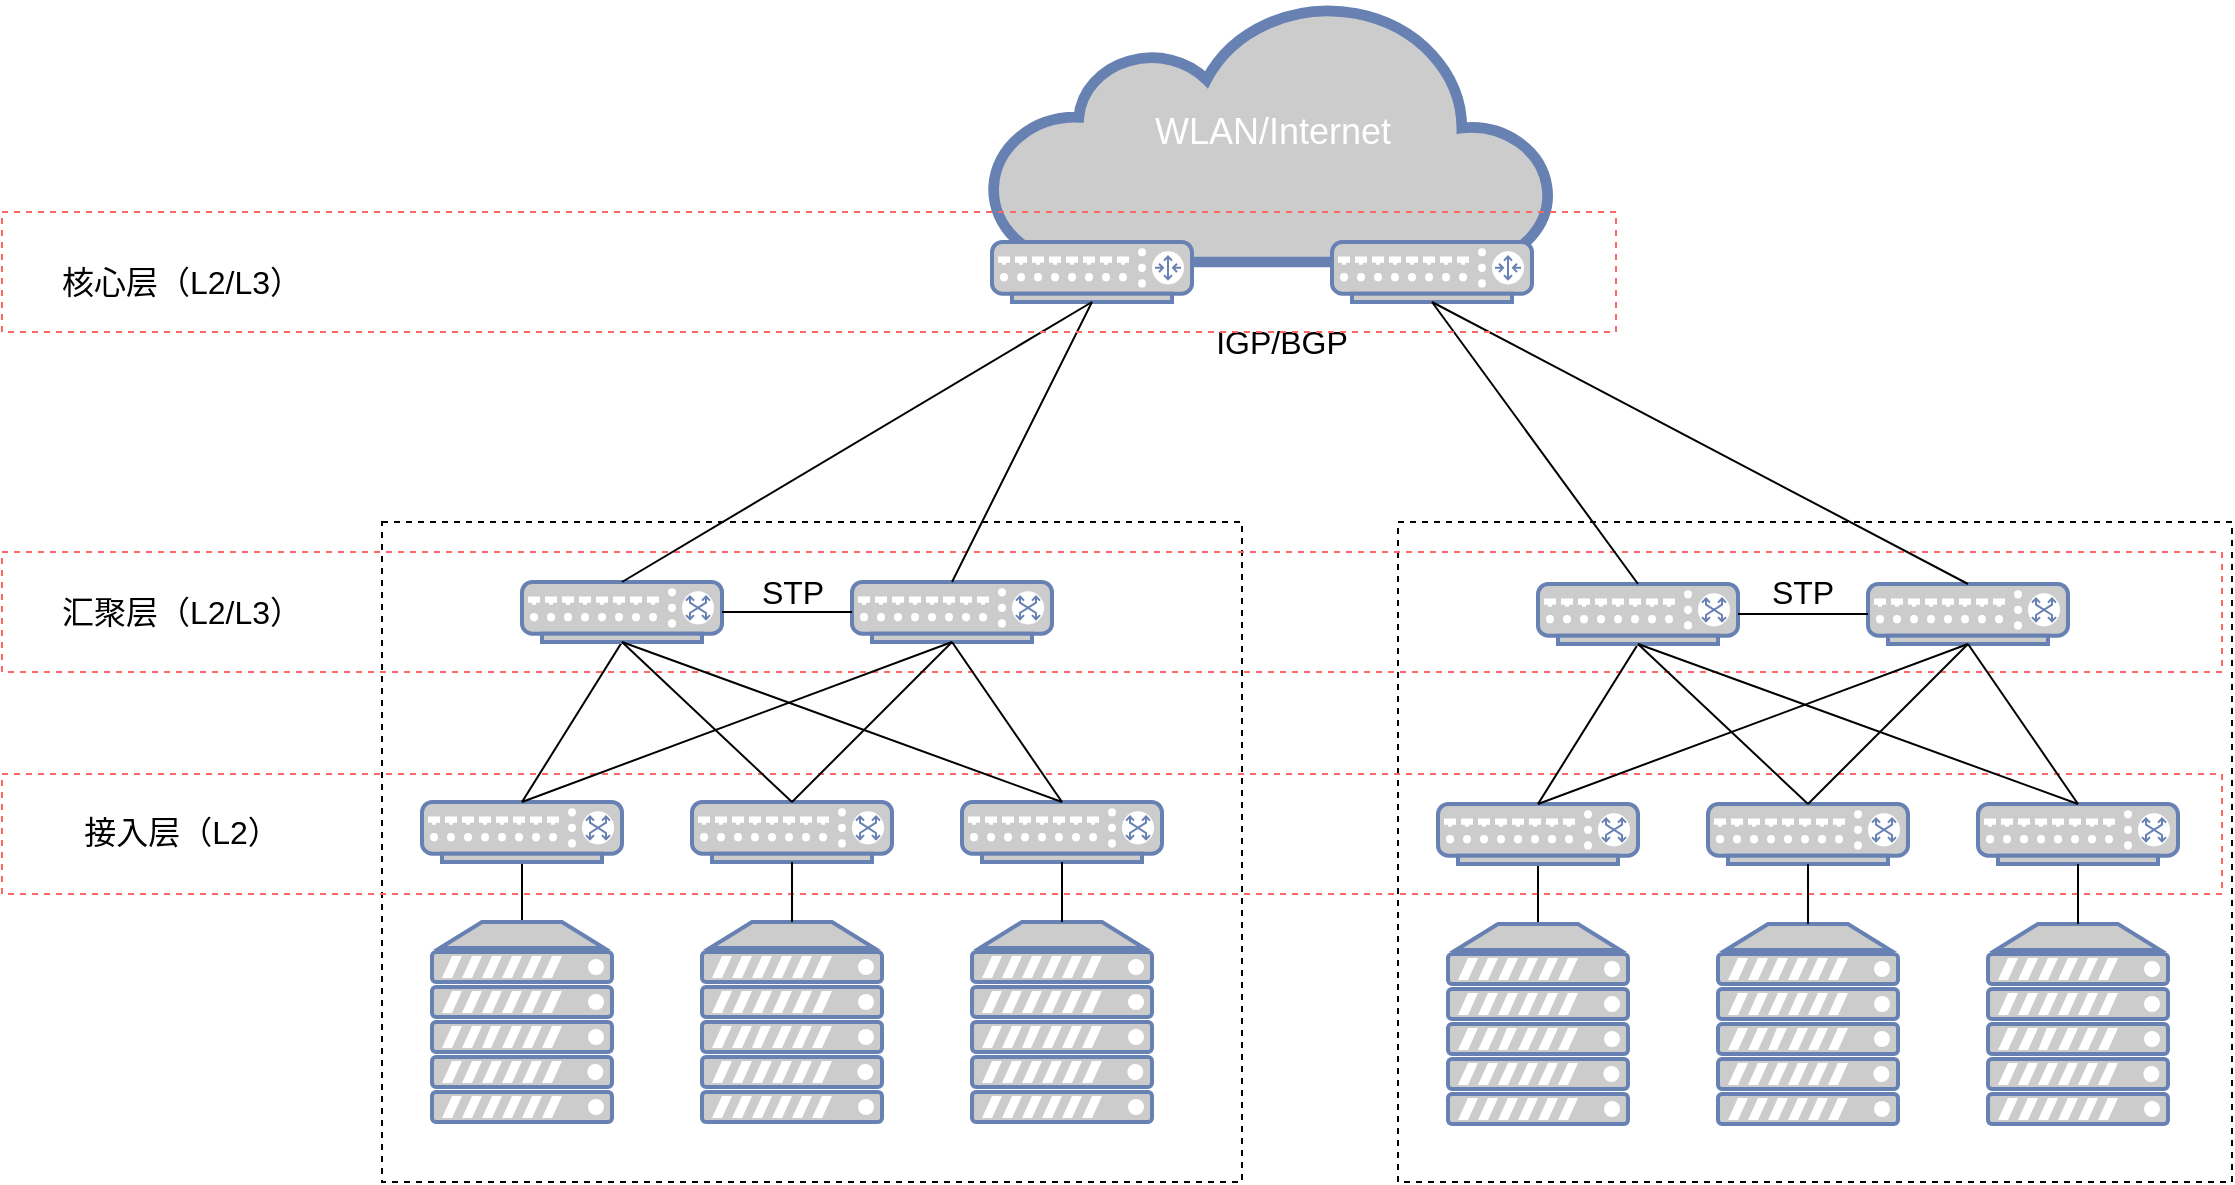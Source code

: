 <mxfile version="12.1.7" type="device" pages="1"><diagram id="f-Fq0FIVN2saVsb19kVs" name="Page-1"><mxGraphModel dx="1106" dy="830" grid="1" gridSize="10" guides="1" tooltips="1" connect="1" arrows="1" fold="1" page="1" pageScale="1" pageWidth="3300" pageHeight="4681" math="0" shadow="0"><root><mxCell id="0"/><mxCell id="1" parent="0"/><mxCell id="kEWV6cKSO3nEJJegz4op-60" value="" style="rounded=0;whiteSpace=wrap;html=1;fillColor=none;dashed=1;" vertex="1" parent="1"><mxGeometry x="708" y="290" width="417" height="330" as="geometry"/></mxCell><mxCell id="kEWV6cKSO3nEJJegz4op-59" value="" style="rounded=0;whiteSpace=wrap;html=1;fillColor=none;dashed=1;" vertex="1" parent="1"><mxGeometry x="200" y="290" width="430" height="330" as="geometry"/></mxCell><mxCell id="kEWV6cKSO3nEJJegz4op-67" value="" style="rounded=0;whiteSpace=wrap;html=1;dashed=1;fillColor=none;strokeColor=#FF6666;" vertex="1" parent="1"><mxGeometry x="10" y="305" width="1110" height="60" as="geometry"/></mxCell><mxCell id="kEWV6cKSO3nEJJegz4op-66" value="" style="rounded=0;whiteSpace=wrap;html=1;dashed=1;fillColor=none;strokeColor=#FF6666;" vertex="1" parent="1"><mxGeometry x="10" y="416" width="1110" height="60" as="geometry"/></mxCell><mxCell id="kEWV6cKSO3nEJJegz4op-28" value="" style="edgeStyle=orthogonalEdgeStyle;rounded=0;orthogonalLoop=1;jettySize=auto;html=1;endArrow=none;endFill=0;" edge="1" parent="1" source="kEWV6cKSO3nEJJegz4op-15" target="kEWV6cKSO3nEJJegz4op-16"><mxGeometry relative="1" as="geometry"/></mxCell><mxCell id="kEWV6cKSO3nEJJegz4op-15" value="" style="fontColor=#0066CC;verticalAlign=top;verticalLabelPosition=bottom;labelPosition=center;align=center;html=1;outlineConnect=0;fillColor=#CCCCCC;strokeColor=#6881B3;gradientColor=none;gradientDirection=north;strokeWidth=2;shape=mxgraph.networks.switch;" vertex="1" parent="1"><mxGeometry x="220" y="430" width="100" height="30" as="geometry"/></mxCell><mxCell id="kEWV6cKSO3nEJJegz4op-16" value="" style="fontColor=#0066CC;verticalAlign=top;verticalLabelPosition=bottom;labelPosition=center;align=center;html=1;outlineConnect=0;fillColor=#CCCCCC;strokeColor=#6881B3;gradientColor=none;gradientDirection=north;strokeWidth=2;shape=mxgraph.networks.server;" vertex="1" parent="1"><mxGeometry x="225" y="490" width="90" height="100" as="geometry"/></mxCell><mxCell id="kEWV6cKSO3nEJJegz4op-18" value="" style="fontColor=#0066CC;verticalAlign=top;verticalLabelPosition=bottom;labelPosition=center;align=center;html=1;outlineConnect=0;fillColor=#CCCCCC;strokeColor=#6881B3;gradientColor=none;gradientDirection=north;strokeWidth=2;shape=mxgraph.networks.server;" vertex="1" parent="1"><mxGeometry x="360" y="490" width="90" height="100" as="geometry"/></mxCell><mxCell id="kEWV6cKSO3nEJJegz4op-19" value="&lt;font style=&quot;font-size: 18px&quot;&gt;WLAN/Internet&lt;/font&gt;" style="html=1;outlineConnect=0;fillColor=#CCCCCC;strokeColor=#6881B3;gradientColor=none;gradientDirection=north;strokeWidth=2;shape=mxgraph.networks.cloud;fontColor=#ffffff;" vertex="1" parent="1"><mxGeometry x="505" y="30" width="280" height="130" as="geometry"/></mxCell><mxCell id="kEWV6cKSO3nEJJegz4op-20" value="" style="fontColor=#0066CC;verticalAlign=top;verticalLabelPosition=bottom;labelPosition=center;align=center;html=1;outlineConnect=0;fillColor=#CCCCCC;strokeColor=#6881B3;gradientColor=none;gradientDirection=north;strokeWidth=2;shape=mxgraph.networks.switch;" vertex="1" parent="1"><mxGeometry x="355" y="430" width="100" height="30" as="geometry"/></mxCell><mxCell id="kEWV6cKSO3nEJJegz4op-14" value="" style="fontColor=#0066CC;verticalAlign=top;verticalLabelPosition=bottom;labelPosition=center;align=center;html=1;outlineConnect=0;fillColor=#CCCCCC;strokeColor=#6881B3;gradientColor=none;gradientDirection=north;strokeWidth=2;shape=mxgraph.networks.router;" vertex="1" parent="1"><mxGeometry x="505" y="150" width="100" height="30" as="geometry"/></mxCell><mxCell id="kEWV6cKSO3nEJJegz4op-21" value="" style="fontColor=#0066CC;verticalAlign=top;verticalLabelPosition=bottom;labelPosition=center;align=center;html=1;outlineConnect=0;fillColor=#CCCCCC;strokeColor=#6881B3;gradientColor=none;gradientDirection=north;strokeWidth=2;shape=mxgraph.networks.router;" vertex="1" parent="1"><mxGeometry x="675" y="150" width="100" height="30" as="geometry"/></mxCell><mxCell id="kEWV6cKSO3nEJJegz4op-22" value="" style="fontColor=#0066CC;verticalAlign=top;verticalLabelPosition=bottom;labelPosition=center;align=center;html=1;outlineConnect=0;fillColor=#CCCCCC;strokeColor=#6881B3;gradientColor=none;gradientDirection=north;strokeWidth=2;shape=mxgraph.networks.server;" vertex="1" parent="1"><mxGeometry x="495" y="490" width="90" height="100" as="geometry"/></mxCell><mxCell id="kEWV6cKSO3nEJJegz4op-23" value="" style="fontColor=#0066CC;verticalAlign=top;verticalLabelPosition=bottom;labelPosition=center;align=center;html=1;outlineConnect=0;fillColor=#CCCCCC;strokeColor=#6881B3;gradientColor=none;gradientDirection=north;strokeWidth=2;shape=mxgraph.networks.switch;" vertex="1" parent="1"><mxGeometry x="490" y="430" width="100" height="30" as="geometry"/></mxCell><mxCell id="kEWV6cKSO3nEJJegz4op-29" value="" style="rounded=0;orthogonalLoop=1;jettySize=auto;html=1;endArrow=none;endFill=0;exitX=0.5;exitY=1;exitDx=0;exitDy=0;exitPerimeter=0;entryX=0.5;entryY=0;entryDx=0;entryDy=0;entryPerimeter=0;" edge="1" parent="1" source="kEWV6cKSO3nEJJegz4op-25" target="kEWV6cKSO3nEJJegz4op-15"><mxGeometry relative="1" as="geometry"/></mxCell><mxCell id="kEWV6cKSO3nEJJegz4op-25" value="" style="fontColor=#0066CC;verticalAlign=top;verticalLabelPosition=bottom;labelPosition=center;align=center;html=1;outlineConnect=0;fillColor=#CCCCCC;strokeColor=#6881B3;gradientColor=none;gradientDirection=north;strokeWidth=2;shape=mxgraph.networks.switch;" vertex="1" parent="1"><mxGeometry x="270" y="320" width="100" height="30" as="geometry"/></mxCell><mxCell id="kEWV6cKSO3nEJJegz4op-26" value="" style="fontColor=#0066CC;verticalAlign=top;verticalLabelPosition=bottom;labelPosition=center;align=center;html=1;outlineConnect=0;fillColor=#CCCCCC;strokeColor=#6881B3;gradientColor=none;gradientDirection=north;strokeWidth=2;shape=mxgraph.networks.switch;" vertex="1" parent="1"><mxGeometry x="435" y="320" width="100" height="30" as="geometry"/></mxCell><mxCell id="kEWV6cKSO3nEJJegz4op-30" value="" style="rounded=0;orthogonalLoop=1;jettySize=auto;html=1;endArrow=none;endFill=0;exitX=0.5;exitY=1;exitDx=0;exitDy=0;exitPerimeter=0;entryX=0.5;entryY=0;entryDx=0;entryDy=0;entryPerimeter=0;" edge="1" parent="1" source="kEWV6cKSO3nEJJegz4op-25" target="kEWV6cKSO3nEJJegz4op-20"><mxGeometry relative="1" as="geometry"><mxPoint x="323.182" y="360" as="sourcePoint"/><mxPoint x="286.818" y="440" as="targetPoint"/></mxGeometry></mxCell><mxCell id="kEWV6cKSO3nEJJegz4op-31" value="" style="rounded=0;orthogonalLoop=1;jettySize=auto;html=1;endArrow=none;endFill=0;exitX=0.5;exitY=1;exitDx=0;exitDy=0;exitPerimeter=0;entryX=0.5;entryY=0;entryDx=0;entryDy=0;entryPerimeter=0;" edge="1" parent="1" source="kEWV6cKSO3nEJJegz4op-25" target="kEWV6cKSO3nEJJegz4op-23"><mxGeometry relative="1" as="geometry"><mxPoint x="333.182" y="370" as="sourcePoint"/><mxPoint x="296.818" y="450" as="targetPoint"/></mxGeometry></mxCell><mxCell id="kEWV6cKSO3nEJJegz4op-32" value="" style="rounded=0;orthogonalLoop=1;jettySize=auto;html=1;endArrow=none;endFill=0;entryX=0.5;entryY=0;entryDx=0;entryDy=0;entryPerimeter=0;exitX=0.5;exitY=1;exitDx=0;exitDy=0;exitPerimeter=0;" edge="1" parent="1" source="kEWV6cKSO3nEJJegz4op-26" target="kEWV6cKSO3nEJJegz4op-15"><mxGeometry relative="1" as="geometry"><mxPoint x="343.182" y="380" as="sourcePoint"/><mxPoint x="306.818" y="460" as="targetPoint"/></mxGeometry></mxCell><mxCell id="kEWV6cKSO3nEJJegz4op-33" value="" style="rounded=0;orthogonalLoop=1;jettySize=auto;html=1;endArrow=none;endFill=0;exitX=0.5;exitY=1;exitDx=0;exitDy=0;exitPerimeter=0;entryX=0.5;entryY=0;entryDx=0;entryDy=0;entryPerimeter=0;" edge="1" parent="1" source="kEWV6cKSO3nEJJegz4op-26" target="kEWV6cKSO3nEJJegz4op-20"><mxGeometry relative="1" as="geometry"><mxPoint x="353.182" y="390" as="sourcePoint"/><mxPoint x="316.818" y="470" as="targetPoint"/></mxGeometry></mxCell><mxCell id="kEWV6cKSO3nEJJegz4op-34" value="" style="rounded=0;orthogonalLoop=1;jettySize=auto;html=1;endArrow=none;endFill=0;exitX=0.5;exitY=1;exitDx=0;exitDy=0;exitPerimeter=0;entryX=0.5;entryY=0;entryDx=0;entryDy=0;entryPerimeter=0;" edge="1" parent="1" source="kEWV6cKSO3nEJJegz4op-26" target="kEWV6cKSO3nEJJegz4op-23"><mxGeometry relative="1" as="geometry"><mxPoint x="363.182" y="400" as="sourcePoint"/><mxPoint x="326.818" y="480" as="targetPoint"/></mxGeometry></mxCell><mxCell id="kEWV6cKSO3nEJJegz4op-35" value="" style="edgeStyle=orthogonalEdgeStyle;rounded=0;orthogonalLoop=1;jettySize=auto;html=1;endArrow=none;endFill=0;exitX=0.5;exitY=1;exitDx=0;exitDy=0;exitPerimeter=0;entryX=0.5;entryY=0;entryDx=0;entryDy=0;entryPerimeter=0;" edge="1" parent="1" source="kEWV6cKSO3nEJJegz4op-20" target="kEWV6cKSO3nEJJegz4op-18"><mxGeometry relative="1" as="geometry"><mxPoint x="280" y="470" as="sourcePoint"/><mxPoint x="280" y="500" as="targetPoint"/></mxGeometry></mxCell><mxCell id="kEWV6cKSO3nEJJegz4op-36" value="" style="edgeStyle=orthogonalEdgeStyle;rounded=0;orthogonalLoop=1;jettySize=auto;html=1;endArrow=none;endFill=0;exitX=0.5;exitY=1;exitDx=0;exitDy=0;exitPerimeter=0;entryX=0.5;entryY=0;entryDx=0;entryDy=0;entryPerimeter=0;" edge="1" parent="1" source="kEWV6cKSO3nEJJegz4op-23" target="kEWV6cKSO3nEJJegz4op-22"><mxGeometry relative="1" as="geometry"><mxPoint x="290" y="480" as="sourcePoint"/><mxPoint x="290" y="510" as="targetPoint"/></mxGeometry></mxCell><mxCell id="kEWV6cKSO3nEJJegz4op-37" value="" style="rounded=0;orthogonalLoop=1;jettySize=auto;html=1;endArrow=none;endFill=0;exitX=0.5;exitY=1;exitDx=0;exitDy=0;exitPerimeter=0;entryX=0.5;entryY=0;entryDx=0;entryDy=0;entryPerimeter=0;" edge="1" parent="1" source="kEWV6cKSO3nEJJegz4op-14" target="kEWV6cKSO3nEJJegz4op-25"><mxGeometry relative="1" as="geometry"><mxPoint x="330" y="360" as="sourcePoint"/><mxPoint x="280" y="440" as="targetPoint"/></mxGeometry></mxCell><mxCell id="kEWV6cKSO3nEJJegz4op-38" value="" style="rounded=0;orthogonalLoop=1;jettySize=auto;html=1;endArrow=none;endFill=0;exitX=0.5;exitY=1;exitDx=0;exitDy=0;exitPerimeter=0;entryX=0.5;entryY=0;entryDx=0;entryDy=0;entryPerimeter=0;" edge="1" parent="1" source="kEWV6cKSO3nEJJegz4op-14" target="kEWV6cKSO3nEJJegz4op-26"><mxGeometry relative="1" as="geometry"><mxPoint x="340" y="370" as="sourcePoint"/><mxPoint x="290" y="450" as="targetPoint"/></mxGeometry></mxCell><mxCell id="kEWV6cKSO3nEJJegz4op-39" value="" style="edgeStyle=orthogonalEdgeStyle;rounded=0;orthogonalLoop=1;jettySize=auto;html=1;endArrow=none;endFill=0;" edge="1" parent="1" source="kEWV6cKSO3nEJJegz4op-40" target="kEWV6cKSO3nEJJegz4op-41"><mxGeometry relative="1" as="geometry"/></mxCell><mxCell id="kEWV6cKSO3nEJJegz4op-40" value="" style="fontColor=#0066CC;verticalAlign=top;verticalLabelPosition=bottom;labelPosition=center;align=center;html=1;outlineConnect=0;fillColor=#CCCCCC;strokeColor=#6881B3;gradientColor=none;gradientDirection=north;strokeWidth=2;shape=mxgraph.networks.switch;" vertex="1" parent="1"><mxGeometry x="728" y="431" width="100" height="30" as="geometry"/></mxCell><mxCell id="kEWV6cKSO3nEJJegz4op-41" value="" style="fontColor=#0066CC;verticalAlign=top;verticalLabelPosition=bottom;labelPosition=center;align=center;html=1;outlineConnect=0;fillColor=#CCCCCC;strokeColor=#6881B3;gradientColor=none;gradientDirection=north;strokeWidth=2;shape=mxgraph.networks.server;" vertex="1" parent="1"><mxGeometry x="733" y="491" width="90" height="100" as="geometry"/></mxCell><mxCell id="kEWV6cKSO3nEJJegz4op-42" value="" style="fontColor=#0066CC;verticalAlign=top;verticalLabelPosition=bottom;labelPosition=center;align=center;html=1;outlineConnect=0;fillColor=#CCCCCC;strokeColor=#6881B3;gradientColor=none;gradientDirection=north;strokeWidth=2;shape=mxgraph.networks.server;" vertex="1" parent="1"><mxGeometry x="868" y="491" width="90" height="100" as="geometry"/></mxCell><mxCell id="kEWV6cKSO3nEJJegz4op-43" value="" style="fontColor=#0066CC;verticalAlign=top;verticalLabelPosition=bottom;labelPosition=center;align=center;html=1;outlineConnect=0;fillColor=#CCCCCC;strokeColor=#6881B3;gradientColor=none;gradientDirection=north;strokeWidth=2;shape=mxgraph.networks.switch;" vertex="1" parent="1"><mxGeometry x="863" y="431" width="100" height="30" as="geometry"/></mxCell><mxCell id="kEWV6cKSO3nEJJegz4op-44" value="" style="fontColor=#0066CC;verticalAlign=top;verticalLabelPosition=bottom;labelPosition=center;align=center;html=1;outlineConnect=0;fillColor=#CCCCCC;strokeColor=#6881B3;gradientColor=none;gradientDirection=north;strokeWidth=2;shape=mxgraph.networks.server;" vertex="1" parent="1"><mxGeometry x="1003" y="491" width="90" height="100" as="geometry"/></mxCell><mxCell id="kEWV6cKSO3nEJJegz4op-45" value="" style="fontColor=#0066CC;verticalAlign=top;verticalLabelPosition=bottom;labelPosition=center;align=center;html=1;outlineConnect=0;fillColor=#CCCCCC;strokeColor=#6881B3;gradientColor=none;gradientDirection=north;strokeWidth=2;shape=mxgraph.networks.switch;" vertex="1" parent="1"><mxGeometry x="998" y="431" width="100" height="30" as="geometry"/></mxCell><mxCell id="kEWV6cKSO3nEJJegz4op-46" value="" style="rounded=0;orthogonalLoop=1;jettySize=auto;html=1;endArrow=none;endFill=0;exitX=0.5;exitY=1;exitDx=0;exitDy=0;exitPerimeter=0;entryX=0.5;entryY=0;entryDx=0;entryDy=0;entryPerimeter=0;" edge="1" parent="1" source="kEWV6cKSO3nEJJegz4op-47" target="kEWV6cKSO3nEJJegz4op-40"><mxGeometry relative="1" as="geometry"/></mxCell><mxCell id="kEWV6cKSO3nEJJegz4op-47" value="" style="fontColor=#0066CC;verticalAlign=top;verticalLabelPosition=bottom;labelPosition=center;align=center;html=1;outlineConnect=0;fillColor=#CCCCCC;strokeColor=#6881B3;gradientColor=none;gradientDirection=north;strokeWidth=2;shape=mxgraph.networks.switch;" vertex="1" parent="1"><mxGeometry x="778" y="321" width="100" height="30" as="geometry"/></mxCell><mxCell id="kEWV6cKSO3nEJJegz4op-48" value="" style="fontColor=#0066CC;verticalAlign=top;verticalLabelPosition=bottom;labelPosition=center;align=center;html=1;outlineConnect=0;fillColor=#CCCCCC;strokeColor=#6881B3;gradientColor=none;gradientDirection=north;strokeWidth=2;shape=mxgraph.networks.switch;" vertex="1" parent="1"><mxGeometry x="943" y="321" width="100" height="30" as="geometry"/></mxCell><mxCell id="kEWV6cKSO3nEJJegz4op-49" value="" style="rounded=0;orthogonalLoop=1;jettySize=auto;html=1;endArrow=none;endFill=0;exitX=0.5;exitY=1;exitDx=0;exitDy=0;exitPerimeter=0;entryX=0.5;entryY=0;entryDx=0;entryDy=0;entryPerimeter=0;" edge="1" parent="1" source="kEWV6cKSO3nEJJegz4op-47" target="kEWV6cKSO3nEJJegz4op-43"><mxGeometry relative="1" as="geometry"><mxPoint x="831.182" y="361" as="sourcePoint"/><mxPoint x="794.818" y="441" as="targetPoint"/></mxGeometry></mxCell><mxCell id="kEWV6cKSO3nEJJegz4op-50" value="" style="rounded=0;orthogonalLoop=1;jettySize=auto;html=1;endArrow=none;endFill=0;exitX=0.5;exitY=1;exitDx=0;exitDy=0;exitPerimeter=0;entryX=0.5;entryY=0;entryDx=0;entryDy=0;entryPerimeter=0;" edge="1" parent="1" source="kEWV6cKSO3nEJJegz4op-47" target="kEWV6cKSO3nEJJegz4op-45"><mxGeometry relative="1" as="geometry"><mxPoint x="841.182" y="371" as="sourcePoint"/><mxPoint x="804.818" y="451" as="targetPoint"/></mxGeometry></mxCell><mxCell id="kEWV6cKSO3nEJJegz4op-51" value="" style="rounded=0;orthogonalLoop=1;jettySize=auto;html=1;endArrow=none;endFill=0;entryX=0.5;entryY=0;entryDx=0;entryDy=0;entryPerimeter=0;exitX=0.5;exitY=1;exitDx=0;exitDy=0;exitPerimeter=0;" edge="1" parent="1" source="kEWV6cKSO3nEJJegz4op-48" target="kEWV6cKSO3nEJJegz4op-40"><mxGeometry relative="1" as="geometry"><mxPoint x="851.182" y="381" as="sourcePoint"/><mxPoint x="814.818" y="461" as="targetPoint"/></mxGeometry></mxCell><mxCell id="kEWV6cKSO3nEJJegz4op-52" value="" style="rounded=0;orthogonalLoop=1;jettySize=auto;html=1;endArrow=none;endFill=0;exitX=0.5;exitY=1;exitDx=0;exitDy=0;exitPerimeter=0;entryX=0.5;entryY=0;entryDx=0;entryDy=0;entryPerimeter=0;" edge="1" parent="1" source="kEWV6cKSO3nEJJegz4op-48" target="kEWV6cKSO3nEJJegz4op-43"><mxGeometry relative="1" as="geometry"><mxPoint x="861.182" y="391" as="sourcePoint"/><mxPoint x="824.818" y="471" as="targetPoint"/></mxGeometry></mxCell><mxCell id="kEWV6cKSO3nEJJegz4op-53" value="" style="rounded=0;orthogonalLoop=1;jettySize=auto;html=1;endArrow=none;endFill=0;exitX=0.5;exitY=1;exitDx=0;exitDy=0;exitPerimeter=0;entryX=0.5;entryY=0;entryDx=0;entryDy=0;entryPerimeter=0;" edge="1" parent="1" source="kEWV6cKSO3nEJJegz4op-48" target="kEWV6cKSO3nEJJegz4op-45"><mxGeometry relative="1" as="geometry"><mxPoint x="871.182" y="401" as="sourcePoint"/><mxPoint x="834.818" y="481" as="targetPoint"/></mxGeometry></mxCell><mxCell id="kEWV6cKSO3nEJJegz4op-54" value="" style="edgeStyle=orthogonalEdgeStyle;rounded=0;orthogonalLoop=1;jettySize=auto;html=1;endArrow=none;endFill=0;exitX=0.5;exitY=1;exitDx=0;exitDy=0;exitPerimeter=0;entryX=0.5;entryY=0;entryDx=0;entryDy=0;entryPerimeter=0;" edge="1" parent="1" source="kEWV6cKSO3nEJJegz4op-43" target="kEWV6cKSO3nEJJegz4op-42"><mxGeometry relative="1" as="geometry"><mxPoint x="788" y="471" as="sourcePoint"/><mxPoint x="788" y="501" as="targetPoint"/></mxGeometry></mxCell><mxCell id="kEWV6cKSO3nEJJegz4op-55" value="" style="edgeStyle=orthogonalEdgeStyle;rounded=0;orthogonalLoop=1;jettySize=auto;html=1;endArrow=none;endFill=0;exitX=0.5;exitY=1;exitDx=0;exitDy=0;exitPerimeter=0;entryX=0.5;entryY=0;entryDx=0;entryDy=0;entryPerimeter=0;" edge="1" parent="1" source="kEWV6cKSO3nEJJegz4op-45" target="kEWV6cKSO3nEJJegz4op-44"><mxGeometry relative="1" as="geometry"><mxPoint x="798" y="481" as="sourcePoint"/><mxPoint x="798" y="511" as="targetPoint"/></mxGeometry></mxCell><mxCell id="kEWV6cKSO3nEJJegz4op-56" value="" style="rounded=0;orthogonalLoop=1;jettySize=auto;html=1;endArrow=none;endFill=0;exitX=0.5;exitY=1;exitDx=0;exitDy=0;exitPerimeter=0;entryX=0.5;entryY=0;entryDx=0;entryDy=0;entryPerimeter=0;" edge="1" parent="1" source="kEWV6cKSO3nEJJegz4op-21" target="kEWV6cKSO3nEJJegz4op-47"><mxGeometry relative="1" as="geometry"><mxPoint x="515" y="190" as="sourcePoint"/><mxPoint x="330" y="330" as="targetPoint"/></mxGeometry></mxCell><mxCell id="kEWV6cKSO3nEJJegz4op-57" value="" style="rounded=0;orthogonalLoop=1;jettySize=auto;html=1;endArrow=none;endFill=0;exitX=0.5;exitY=1;exitDx=0;exitDy=0;exitPerimeter=0;entryX=0.5;entryY=0;entryDx=0;entryDy=0;entryPerimeter=0;" edge="1" parent="1" source="kEWV6cKSO3nEJJegz4op-21" target="kEWV6cKSO3nEJJegz4op-48"><mxGeometry relative="1" as="geometry"><mxPoint x="685" y="190" as="sourcePoint"/><mxPoint x="765" y="331" as="targetPoint"/></mxGeometry></mxCell><mxCell id="kEWV6cKSO3nEJJegz4op-62" value="&lt;font style=&quot;font-size: 16px&quot;&gt;接入层（L2）&lt;/font&gt;" style="text;html=1;strokeColor=none;fillColor=none;align=center;verticalAlign=middle;whiteSpace=wrap;rounded=0;dashed=1;" vertex="1" parent="1"><mxGeometry x="10" y="435" width="180" height="20" as="geometry"/></mxCell><mxCell id="kEWV6cKSO3nEJJegz4op-63" value="&lt;font style=&quot;font-size: 16px&quot;&gt;汇聚层（L2/L3）&lt;/font&gt;" style="text;html=1;strokeColor=none;fillColor=none;align=center;verticalAlign=middle;whiteSpace=wrap;rounded=0;dashed=1;" vertex="1" parent="1"><mxGeometry x="10" y="325" width="180" height="20" as="geometry"/></mxCell><mxCell id="kEWV6cKSO3nEJJegz4op-64" value="&lt;font style=&quot;font-size: 16px&quot;&gt;核心层（L2/L3）&lt;/font&gt;" style="text;html=1;strokeColor=none;fillColor=none;align=center;verticalAlign=middle;whiteSpace=wrap;rounded=0;dashed=1;" vertex="1" parent="1"><mxGeometry x="10" y="160" width="180" height="20" as="geometry"/></mxCell><mxCell id="kEWV6cKSO3nEJJegz4op-65" value="&lt;span style=&quot;font-size: 16px&quot;&gt;IGP/BGP&lt;/span&gt;" style="text;html=1;strokeColor=none;fillColor=none;align=center;verticalAlign=middle;whiteSpace=wrap;rounded=0;dashed=1;" vertex="1" parent="1"><mxGeometry x="560" y="190" width="180" height="20" as="geometry"/></mxCell><mxCell id="kEWV6cKSO3nEJJegz4op-68" value="" style="rounded=0;whiteSpace=wrap;html=1;dashed=1;fillColor=none;strokeColor=#FF6666;" vertex="1" parent="1"><mxGeometry x="10" y="135" width="807" height="60" as="geometry"/></mxCell><mxCell id="kEWV6cKSO3nEJJegz4op-69" value="" style="rounded=0;orthogonalLoop=1;jettySize=auto;html=1;endArrow=none;endFill=0;exitX=0;exitY=0.5;exitDx=0;exitDy=0;exitPerimeter=0;entryX=1;entryY=0.5;entryDx=0;entryDy=0;entryPerimeter=0;" edge="1" parent="1" source="kEWV6cKSO3nEJJegz4op-26" target="kEWV6cKSO3nEJJegz4op-25"><mxGeometry relative="1" as="geometry"><mxPoint x="330" y="360" as="sourcePoint"/><mxPoint x="280" y="440" as="targetPoint"/></mxGeometry></mxCell><mxCell id="kEWV6cKSO3nEJJegz4op-70" value="" style="rounded=0;orthogonalLoop=1;jettySize=auto;html=1;endArrow=none;endFill=0;exitX=0;exitY=0.5;exitDx=0;exitDy=0;exitPerimeter=0;entryX=1;entryY=0.5;entryDx=0;entryDy=0;entryPerimeter=0;" edge="1" parent="1" source="kEWV6cKSO3nEJJegz4op-48" target="kEWV6cKSO3nEJJegz4op-47"><mxGeometry relative="1" as="geometry"><mxPoint x="445" y="345" as="sourcePoint"/><mxPoint x="380" y="345" as="targetPoint"/></mxGeometry></mxCell><mxCell id="kEWV6cKSO3nEJJegz4op-71" value="&lt;span style=&quot;font-size: 16px&quot;&gt;STP&lt;/span&gt;" style="text;html=1;strokeColor=none;fillColor=none;align=center;verticalAlign=middle;whiteSpace=wrap;rounded=0;dashed=1;" vertex="1" parent="1"><mxGeometry x="377.5" y="315" width="55" height="20" as="geometry"/></mxCell><mxCell id="kEWV6cKSO3nEJJegz4op-72" value="&lt;span style=&quot;font-size: 16px&quot;&gt;STP&lt;/span&gt;" style="text;html=1;strokeColor=none;fillColor=none;align=center;verticalAlign=middle;whiteSpace=wrap;rounded=0;dashed=1;" vertex="1" parent="1"><mxGeometry x="883" y="315" width="55" height="20" as="geometry"/></mxCell></root></mxGraphModel></diagram></mxfile>